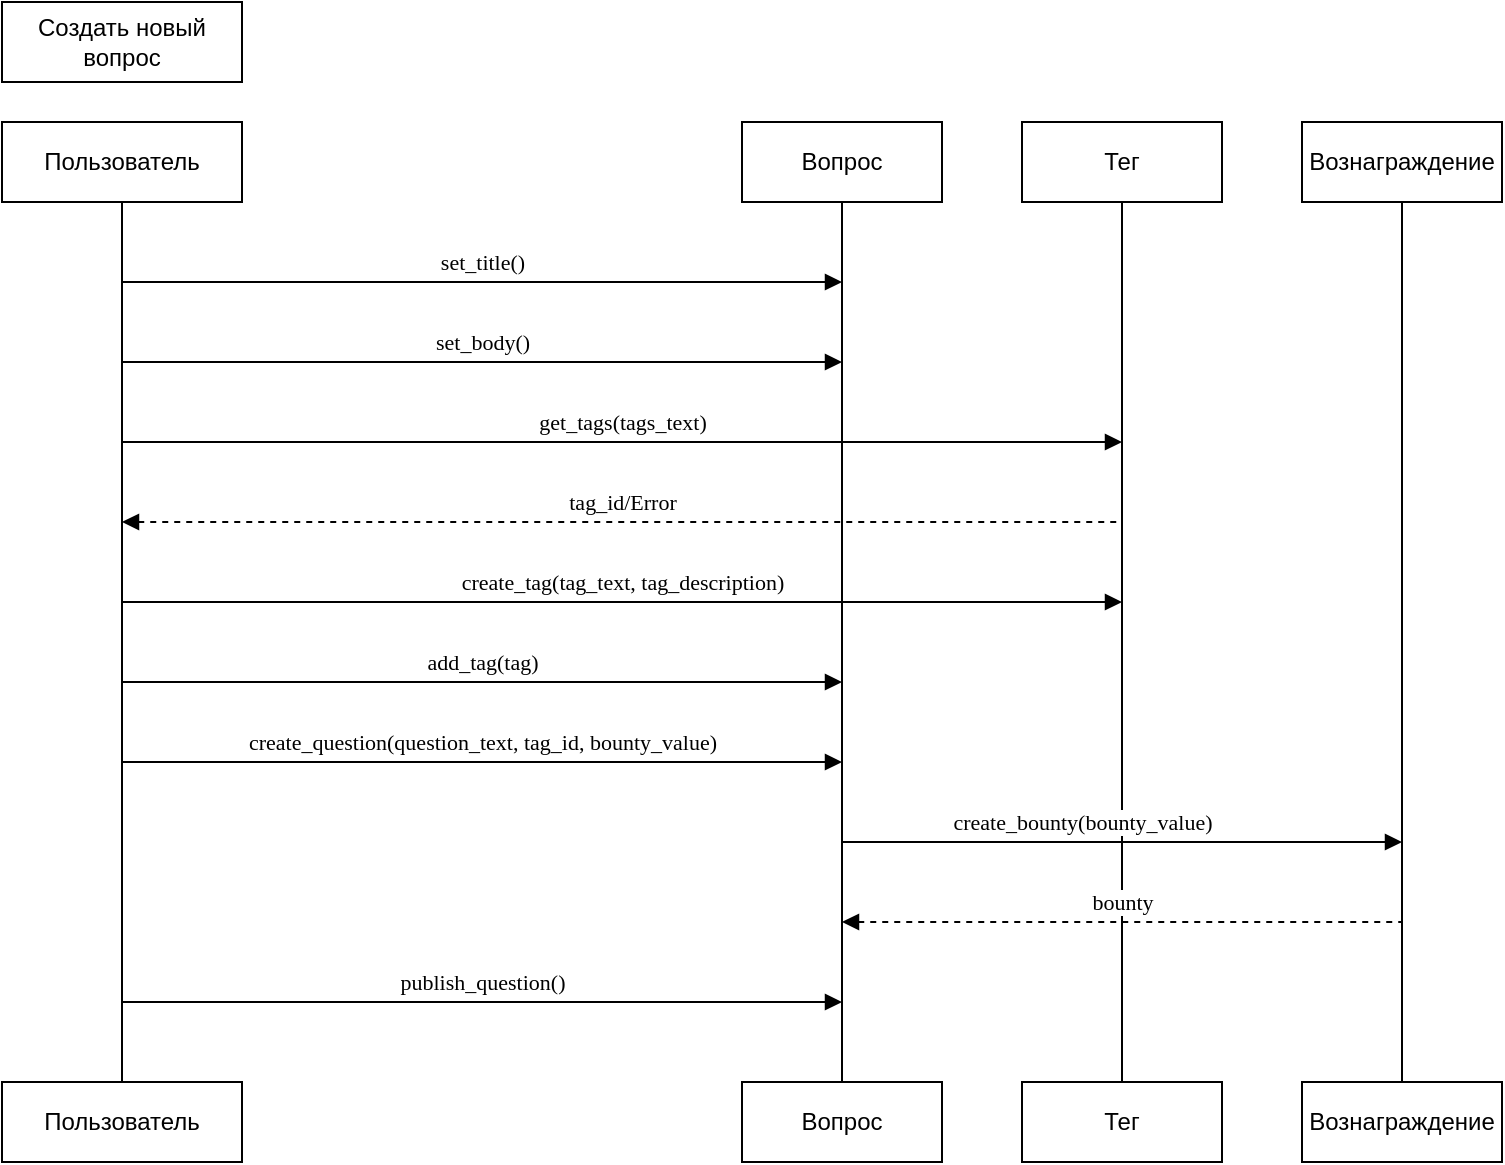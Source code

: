 <mxfile version="22.1.2" type="device" pages="2">
  <diagram id="9NqR7eS53_nkuS5NK5uy" name="Страница — 1">
    <mxGraphModel dx="1093" dy="741" grid="1" gridSize="10" guides="1" tooltips="1" connect="1" arrows="1" fold="1" page="1" pageScale="1" pageWidth="827" pageHeight="1169" math="0" shadow="0">
      <root>
        <mxCell id="0" />
        <mxCell id="1" parent="0" />
        <mxCell id="HX3siK1PZrKHmGfTQwP2-1" value="Создать новый&lt;br&gt;вопрос" style="rounded=0;whiteSpace=wrap;html=1;" parent="1" vertex="1">
          <mxGeometry x="200" y="490" width="120" height="40" as="geometry" />
        </mxCell>
        <mxCell id="HX3siK1PZrKHmGfTQwP2-2" style="edgeStyle=orthogonalEdgeStyle;rounded=0;orthogonalLoop=1;jettySize=auto;html=1;entryX=0.5;entryY=0;entryDx=0;entryDy=0;endArrow=none;endFill=0;" parent="1" source="HX3siK1PZrKHmGfTQwP2-3" target="HX3siK1PZrKHmGfTQwP2-4" edge="1">
          <mxGeometry relative="1" as="geometry" />
        </mxCell>
        <mxCell id="HX3siK1PZrKHmGfTQwP2-3" value="Пользователь" style="rounded=0;whiteSpace=wrap;html=1;" parent="1" vertex="1">
          <mxGeometry x="200" y="550" width="120" height="40" as="geometry" />
        </mxCell>
        <mxCell id="HX3siK1PZrKHmGfTQwP2-4" value="Пользователь" style="rounded=0;whiteSpace=wrap;html=1;" parent="1" vertex="1">
          <mxGeometry x="200" y="1030" width="120" height="40" as="geometry" />
        </mxCell>
        <mxCell id="HX3siK1PZrKHmGfTQwP2-5" style="edgeStyle=orthogonalEdgeStyle;rounded=0;orthogonalLoop=1;jettySize=auto;html=1;entryX=0.5;entryY=0;entryDx=0;entryDy=0;endArrow=none;endFill=0;" parent="1" source="HX3siK1PZrKHmGfTQwP2-6" target="HX3siK1PZrKHmGfTQwP2-7" edge="1">
          <mxGeometry relative="1" as="geometry" />
        </mxCell>
        <mxCell id="HX3siK1PZrKHmGfTQwP2-6" value="Вопрос" style="rounded=0;whiteSpace=wrap;html=1;" parent="1" vertex="1">
          <mxGeometry x="570" y="550" width="100" height="40" as="geometry" />
        </mxCell>
        <mxCell id="HX3siK1PZrKHmGfTQwP2-7" value="Вопрос" style="rounded=0;whiteSpace=wrap;html=1;" parent="1" vertex="1">
          <mxGeometry x="570" y="1030" width="100" height="40" as="geometry" />
        </mxCell>
        <mxCell id="HX3siK1PZrKHmGfTQwP2-8" style="edgeStyle=orthogonalEdgeStyle;rounded=0;orthogonalLoop=1;jettySize=auto;html=1;entryX=0.5;entryY=0;entryDx=0;entryDy=0;endArrow=none;endFill=0;" parent="1" source="HX3siK1PZrKHmGfTQwP2-9" target="HX3siK1PZrKHmGfTQwP2-10" edge="1">
          <mxGeometry relative="1" as="geometry" />
        </mxCell>
        <mxCell id="HX3siK1PZrKHmGfTQwP2-9" value="Тег" style="rounded=0;whiteSpace=wrap;html=1;" parent="1" vertex="1">
          <mxGeometry x="710" y="550" width="100" height="40" as="geometry" />
        </mxCell>
        <mxCell id="HX3siK1PZrKHmGfTQwP2-10" value="Тег" style="rounded=0;whiteSpace=wrap;html=1;" parent="1" vertex="1">
          <mxGeometry x="710" y="1030" width="100" height="40" as="geometry" />
        </mxCell>
        <mxCell id="HX3siK1PZrKHmGfTQwP2-11" style="edgeStyle=orthogonalEdgeStyle;rounded=0;orthogonalLoop=1;jettySize=auto;html=1;entryX=0.5;entryY=0;entryDx=0;entryDy=0;endArrow=none;endFill=0;" parent="1" source="HX3siK1PZrKHmGfTQwP2-12" target="HX3siK1PZrKHmGfTQwP2-13" edge="1">
          <mxGeometry relative="1" as="geometry" />
        </mxCell>
        <mxCell id="HX3siK1PZrKHmGfTQwP2-12" value="Вознаграждение" style="rounded=0;whiteSpace=wrap;html=1;" parent="1" vertex="1">
          <mxGeometry x="850" y="550" width="100" height="40" as="geometry" />
        </mxCell>
        <mxCell id="HX3siK1PZrKHmGfTQwP2-13" value="Вознаграждение" style="rounded=0;whiteSpace=wrap;html=1;" parent="1" vertex="1">
          <mxGeometry x="850" y="1030" width="100" height="40" as="geometry" />
        </mxCell>
        <mxCell id="HX3siK1PZrKHmGfTQwP2-14" value="" style="endArrow=block;html=1;rounded=0;endFill=1;" parent="1" edge="1">
          <mxGeometry width="50" height="50" relative="1" as="geometry">
            <mxPoint x="260" y="630" as="sourcePoint" />
            <mxPoint x="620" y="630" as="targetPoint" />
          </mxGeometry>
        </mxCell>
        <mxCell id="HX3siK1PZrKHmGfTQwP2-15" value="set_title()" style="edgeLabel;html=1;align=center;verticalAlign=middle;resizable=0;points=[];fontFamily=Consolas;" parent="HX3siK1PZrKHmGfTQwP2-14" vertex="1" connectable="0">
          <mxGeometry x="-0.0" y="1" relative="1" as="geometry">
            <mxPoint y="-9" as="offset" />
          </mxGeometry>
        </mxCell>
        <mxCell id="HX3siK1PZrKHmGfTQwP2-16" value="" style="endArrow=block;html=1;rounded=0;endFill=1;" parent="1" edge="1">
          <mxGeometry width="50" height="50" relative="1" as="geometry">
            <mxPoint x="260" y="670" as="sourcePoint" />
            <mxPoint x="620" y="670" as="targetPoint" />
          </mxGeometry>
        </mxCell>
        <mxCell id="HX3siK1PZrKHmGfTQwP2-17" value="set_body()" style="edgeLabel;html=1;align=center;verticalAlign=middle;resizable=0;points=[];fontFamily=Consolas;" parent="HX3siK1PZrKHmGfTQwP2-16" vertex="1" connectable="0">
          <mxGeometry x="-0.0" y="1" relative="1" as="geometry">
            <mxPoint y="-9" as="offset" />
          </mxGeometry>
        </mxCell>
        <mxCell id="HX3siK1PZrKHmGfTQwP2-18" value="get_tags(tags_text)" style="endArrow=block;html=1;rounded=0;fontFamily=Consolas;endFill=1;" parent="1" edge="1">
          <mxGeometry y="10" width="50" height="50" relative="1" as="geometry">
            <mxPoint x="260" y="710" as="sourcePoint" />
            <mxPoint x="760" y="710" as="targetPoint" />
            <mxPoint as="offset" />
          </mxGeometry>
        </mxCell>
        <mxCell id="HX3siK1PZrKHmGfTQwP2-19" value="tag_id/Error" style="endArrow=none;html=1;rounded=0;fontFamily=Consolas;dashed=1;endFill=0;startArrow=block;startFill=1;" parent="1" edge="1">
          <mxGeometry y="10" width="50" height="50" relative="1" as="geometry">
            <mxPoint x="260" y="750" as="sourcePoint" />
            <mxPoint x="760" y="750" as="targetPoint" />
            <mxPoint as="offset" />
          </mxGeometry>
        </mxCell>
        <mxCell id="HX3siK1PZrKHmGfTQwP2-20" value="create_tag(tag_text, tag_description)" style="endArrow=block;html=1;rounded=0;fontFamily=Consolas;endFill=1;" parent="1" edge="1">
          <mxGeometry y="10" width="50" height="50" relative="1" as="geometry">
            <mxPoint x="260" y="790" as="sourcePoint" />
            <mxPoint x="760" y="790" as="targetPoint" />
            <mxPoint as="offset" />
          </mxGeometry>
        </mxCell>
        <mxCell id="HX3siK1PZrKHmGfTQwP2-21" value="" style="endArrow=block;html=1;rounded=0;endFill=1;" parent="1" edge="1">
          <mxGeometry width="50" height="50" relative="1" as="geometry">
            <mxPoint x="260" y="830" as="sourcePoint" />
            <mxPoint x="620" y="830" as="targetPoint" />
          </mxGeometry>
        </mxCell>
        <mxCell id="HX3siK1PZrKHmGfTQwP2-22" value="add_tag(tag)" style="edgeLabel;html=1;align=center;verticalAlign=middle;resizable=0;points=[];fontFamily=Consolas;" parent="HX3siK1PZrKHmGfTQwP2-21" vertex="1" connectable="0">
          <mxGeometry x="-0.0" y="1" relative="1" as="geometry">
            <mxPoint y="-9" as="offset" />
          </mxGeometry>
        </mxCell>
        <mxCell id="HX3siK1PZrKHmGfTQwP2-23" value="" style="endArrow=block;html=1;rounded=0;endFill=1;" parent="1" edge="1">
          <mxGeometry width="50" height="50" relative="1" as="geometry">
            <mxPoint x="260" y="870" as="sourcePoint" />
            <mxPoint x="620" y="870" as="targetPoint" />
          </mxGeometry>
        </mxCell>
        <mxCell id="HX3siK1PZrKHmGfTQwP2-24" value="create_question(question_text, tag_id, bounty_value)" style="edgeLabel;html=1;align=center;verticalAlign=middle;resizable=0;points=[];fontFamily=Consolas;" parent="HX3siK1PZrKHmGfTQwP2-23" vertex="1" connectable="0">
          <mxGeometry x="-0.0" y="1" relative="1" as="geometry">
            <mxPoint y="-9" as="offset" />
          </mxGeometry>
        </mxCell>
        <mxCell id="HX3siK1PZrKHmGfTQwP2-25" value="" style="endArrow=block;html=1;rounded=0;endFill=1;" parent="1" edge="1">
          <mxGeometry width="50" height="50" relative="1" as="geometry">
            <mxPoint x="620" y="910" as="sourcePoint" />
            <mxPoint x="900" y="910" as="targetPoint" />
          </mxGeometry>
        </mxCell>
        <mxCell id="HX3siK1PZrKHmGfTQwP2-26" value="create_bounty(bounty_value)" style="edgeLabel;html=1;align=center;verticalAlign=middle;resizable=0;points=[];fontFamily=Consolas;" parent="HX3siK1PZrKHmGfTQwP2-25" vertex="1" connectable="0">
          <mxGeometry x="-0.0" y="1" relative="1" as="geometry">
            <mxPoint x="-20" y="-9" as="offset" />
          </mxGeometry>
        </mxCell>
        <mxCell id="HX3siK1PZrKHmGfTQwP2-27" value="bounty" style="endArrow=none;html=1;rounded=0;fontFamily=Consolas;dashed=1;endFill=0;startArrow=block;startFill=1;" parent="1" edge="1">
          <mxGeometry y="10" width="50" height="50" relative="1" as="geometry">
            <mxPoint x="620" y="950" as="sourcePoint" />
            <mxPoint x="900" y="950" as="targetPoint" />
            <mxPoint as="offset" />
          </mxGeometry>
        </mxCell>
        <mxCell id="HX3siK1PZrKHmGfTQwP2-28" value="" style="endArrow=block;html=1;rounded=0;endFill=1;" parent="1" edge="1">
          <mxGeometry width="50" height="50" relative="1" as="geometry">
            <mxPoint x="260" y="990" as="sourcePoint" />
            <mxPoint x="620" y="990" as="targetPoint" />
          </mxGeometry>
        </mxCell>
        <mxCell id="HX3siK1PZrKHmGfTQwP2-29" value="publish_question()" style="edgeLabel;html=1;align=center;verticalAlign=middle;resizable=0;points=[];fontFamily=Consolas;" parent="HX3siK1PZrKHmGfTQwP2-28" vertex="1" connectable="0">
          <mxGeometry x="-0.0" y="1" relative="1" as="geometry">
            <mxPoint y="-9" as="offset" />
          </mxGeometry>
        </mxCell>
      </root>
    </mxGraphModel>
  </diagram>
  <diagram id="nNIMAuOALdho0FkWaxmc" name="Страница — 2">
    <mxGraphModel dx="1887" dy="1280" grid="1" gridSize="10" guides="1" tooltips="1" connect="1" arrows="1" fold="1" page="1" pageScale="1" pageWidth="827" pageHeight="1169" math="0" shadow="0">
      <root>
        <mxCell id="0" />
        <mxCell id="1" parent="0" />
        <mxCell id="RkZHe4MjvtKQHm1w3T6i-22" style="edgeStyle=orthogonalEdgeStyle;rounded=0;orthogonalLoop=1;jettySize=auto;html=1;" edge="1" parent="1" source="RkZHe4MjvtKQHm1w3T6i-1" target="RkZHe4MjvtKQHm1w3T6i-2">
          <mxGeometry relative="1" as="geometry" />
        </mxCell>
        <mxCell id="RkZHe4MjvtKQHm1w3T6i-1" value="" style="ellipse;whiteSpace=wrap;html=1;" vertex="1" parent="1">
          <mxGeometry x="319" width="30" height="30" as="geometry" />
        </mxCell>
        <mxCell id="RkZHe4MjvtKQHm1w3T6i-23" style="edgeStyle=orthogonalEdgeStyle;rounded=0;orthogonalLoop=1;jettySize=auto;html=1;" edge="1" parent="1" source="RkZHe4MjvtKQHm1w3T6i-2" target="RkZHe4MjvtKQHm1w3T6i-4">
          <mxGeometry relative="1" as="geometry" />
        </mxCell>
        <mxCell id="RkZHe4MjvtKQHm1w3T6i-2" value="Пользователь входит в приложение" style="rounded=0;whiteSpace=wrap;html=1;" vertex="1" parent="1">
          <mxGeometry x="274" y="70" width="120" height="60" as="geometry" />
        </mxCell>
        <mxCell id="RkZHe4MjvtKQHm1w3T6i-24" style="edgeStyle=orthogonalEdgeStyle;rounded=0;orthogonalLoop=1;jettySize=auto;html=1;" edge="1" parent="1" source="RkZHe4MjvtKQHm1w3T6i-4" target="RkZHe4MjvtKQHm1w3T6i-5">
          <mxGeometry relative="1" as="geometry" />
        </mxCell>
        <mxCell id="RkZHe4MjvtKQHm1w3T6i-25" style="edgeStyle=orthogonalEdgeStyle;rounded=0;orthogonalLoop=1;jettySize=auto;html=1;entryX=0.5;entryY=0;entryDx=0;entryDy=0;" edge="1" parent="1" source="RkZHe4MjvtKQHm1w3T6i-4" target="RkZHe4MjvtKQHm1w3T6i-8">
          <mxGeometry relative="1" as="geometry" />
        </mxCell>
        <mxCell id="RkZHe4MjvtKQHm1w3T6i-26" value="ДА" style="edgeLabel;html=1;align=center;verticalAlign=middle;resizable=0;points=[];" vertex="1" connectable="0" parent="RkZHe4MjvtKQHm1w3T6i-25">
          <mxGeometry x="-0.198" relative="1" as="geometry">
            <mxPoint as="offset" />
          </mxGeometry>
        </mxCell>
        <mxCell id="RkZHe4MjvtKQHm1w3T6i-4" value="Есть ли аккаунт" style="rhombus;whiteSpace=wrap;html=1;" vertex="1" parent="1">
          <mxGeometry x="276.5" y="165" width="115" height="90" as="geometry" />
        </mxCell>
        <mxCell id="RkZHe4MjvtKQHm1w3T6i-27" style="edgeStyle=orthogonalEdgeStyle;rounded=0;orthogonalLoop=1;jettySize=auto;html=1;" edge="1" parent="1" source="RkZHe4MjvtKQHm1w3T6i-5" target="RkZHe4MjvtKQHm1w3T6i-7">
          <mxGeometry relative="1" as="geometry" />
        </mxCell>
        <mxCell id="RkZHe4MjvtKQHm1w3T6i-5" value="Регистрация" style="rounded=0;whiteSpace=wrap;html=1;" vertex="1" parent="1">
          <mxGeometry x="449" y="180" width="120" height="60" as="geometry" />
        </mxCell>
        <mxCell id="RkZHe4MjvtKQHm1w3T6i-28" style="edgeStyle=orthogonalEdgeStyle;rounded=0;orthogonalLoop=1;jettySize=auto;html=1;" edge="1" parent="1" source="RkZHe4MjvtKQHm1w3T6i-7" target="RkZHe4MjvtKQHm1w3T6i-8">
          <mxGeometry relative="1" as="geometry" />
        </mxCell>
        <mxCell id="RkZHe4MjvtKQHm1w3T6i-30" value="Успешно" style="edgeLabel;html=1;align=center;verticalAlign=middle;resizable=0;points=[];" vertex="1" connectable="0" parent="RkZHe4MjvtKQHm1w3T6i-28">
          <mxGeometry x="-0.146" y="1" relative="1" as="geometry">
            <mxPoint as="offset" />
          </mxGeometry>
        </mxCell>
        <mxCell id="RkZHe4MjvtKQHm1w3T6i-29" style="edgeStyle=orthogonalEdgeStyle;rounded=0;orthogonalLoop=1;jettySize=auto;html=1;entryX=1;entryY=0.5;entryDx=0;entryDy=0;" edge="1" parent="1" source="RkZHe4MjvtKQHm1w3T6i-7" target="RkZHe4MjvtKQHm1w3T6i-5">
          <mxGeometry relative="1" as="geometry">
            <Array as="points">
              <mxPoint x="589" y="330" />
              <mxPoint x="589" y="210" />
            </Array>
          </mxGeometry>
        </mxCell>
        <mxCell id="RkZHe4MjvtKQHm1w3T6i-31" value="НЕ прошла &lt;br&gt;валидация" style="edgeLabel;html=1;align=center;verticalAlign=middle;resizable=0;points=[];" vertex="1" connectable="0" parent="RkZHe4MjvtKQHm1w3T6i-29">
          <mxGeometry x="0.107" y="2" relative="1" as="geometry">
            <mxPoint as="offset" />
          </mxGeometry>
        </mxCell>
        <mxCell id="RkZHe4MjvtKQHm1w3T6i-7" value="Валидация регистрации" style="rhombus;whiteSpace=wrap;html=1;" vertex="1" parent="1">
          <mxGeometry x="451.5" y="275" width="115" height="110" as="geometry" />
        </mxCell>
        <mxCell id="RkZHe4MjvtKQHm1w3T6i-32" style="edgeStyle=orthogonalEdgeStyle;rounded=0;orthogonalLoop=1;jettySize=auto;html=1;" edge="1" parent="1" source="RkZHe4MjvtKQHm1w3T6i-8" target="RkZHe4MjvtKQHm1w3T6i-10">
          <mxGeometry relative="1" as="geometry" />
        </mxCell>
        <mxCell id="RkZHe4MjvtKQHm1w3T6i-8" value="Вход в аккаун" style="rounded=0;whiteSpace=wrap;html=1;" vertex="1" parent="1">
          <mxGeometry x="274" y="300" width="120" height="60" as="geometry" />
        </mxCell>
        <mxCell id="RkZHe4MjvtKQHm1w3T6i-33" style="edgeStyle=orthogonalEdgeStyle;rounded=0;orthogonalLoop=1;jettySize=auto;html=1;" edge="1" parent="1" source="RkZHe4MjvtKQHm1w3T6i-10" target="RkZHe4MjvtKQHm1w3T6i-11">
          <mxGeometry relative="1" as="geometry" />
        </mxCell>
        <mxCell id="RkZHe4MjvtKQHm1w3T6i-34" value="ДА" style="edgeLabel;html=1;align=center;verticalAlign=middle;resizable=0;points=[];" vertex="1" connectable="0" parent="RkZHe4MjvtKQHm1w3T6i-33">
          <mxGeometry x="-0.125" y="-2" relative="1" as="geometry">
            <mxPoint as="offset" />
          </mxGeometry>
        </mxCell>
        <mxCell id="RkZHe4MjvtKQHm1w3T6i-35" style="edgeStyle=orthogonalEdgeStyle;rounded=0;orthogonalLoop=1;jettySize=auto;html=1;" edge="1" parent="1" source="RkZHe4MjvtKQHm1w3T6i-10" target="RkZHe4MjvtKQHm1w3T6i-17">
          <mxGeometry relative="1" as="geometry" />
        </mxCell>
        <mxCell id="RkZHe4MjvtKQHm1w3T6i-36" value="НЕТ" style="edgeLabel;html=1;align=center;verticalAlign=middle;resizable=0;points=[];" vertex="1" connectable="0" parent="RkZHe4MjvtKQHm1w3T6i-35">
          <mxGeometry x="-0.219" y="2" relative="1" as="geometry">
            <mxPoint as="offset" />
          </mxGeometry>
        </mxCell>
        <mxCell id="RkZHe4MjvtKQHm1w3T6i-10" value="Использовать свою библиотеку" style="rhombus;whiteSpace=wrap;html=1;" vertex="1" parent="1">
          <mxGeometry x="257.5" y="400" width="153" height="105" as="geometry" />
        </mxCell>
        <mxCell id="RkZHe4MjvtKQHm1w3T6i-37" style="edgeStyle=orthogonalEdgeStyle;rounded=0;orthogonalLoop=1;jettySize=auto;html=1;" edge="1" parent="1" source="RkZHe4MjvtKQHm1w3T6i-11" target="RkZHe4MjvtKQHm1w3T6i-14">
          <mxGeometry relative="1" as="geometry" />
        </mxCell>
        <mxCell id="RkZHe4MjvtKQHm1w3T6i-11" value="Переход в детали книги из библиотеки" style="rounded=0;whiteSpace=wrap;html=1;" vertex="1" parent="1">
          <mxGeometry x="459" y="422.5" width="120" height="60" as="geometry" />
        </mxCell>
        <mxCell id="RkZHe4MjvtKQHm1w3T6i-14" value="Чтение книги&amp;nbsp;" style="rounded=0;whiteSpace=wrap;html=1;" vertex="1" parent="1">
          <mxGeometry x="459" y="550" width="120" height="60" as="geometry" />
        </mxCell>
        <mxCell id="RkZHe4MjvtKQHm1w3T6i-41" style="edgeStyle=orthogonalEdgeStyle;rounded=0;orthogonalLoop=1;jettySize=auto;html=1;" edge="1" parent="1" source="RkZHe4MjvtKQHm1w3T6i-16" target="RkZHe4MjvtKQHm1w3T6i-18">
          <mxGeometry relative="1" as="geometry" />
        </mxCell>
        <mxCell id="RkZHe4MjvtKQHm1w3T6i-42" value="НЕТ" style="edgeLabel;html=1;align=center;verticalAlign=middle;resizable=0;points=[];" vertex="1" connectable="0" parent="RkZHe4MjvtKQHm1w3T6i-41">
          <mxGeometry x="-0.229" relative="1" as="geometry">
            <mxPoint as="offset" />
          </mxGeometry>
        </mxCell>
        <mxCell id="RkZHe4MjvtKQHm1w3T6i-43" style="edgeStyle=orthogonalEdgeStyle;rounded=0;orthogonalLoop=1;jettySize=auto;html=1;" edge="1" parent="1" source="RkZHe4MjvtKQHm1w3T6i-16" target="RkZHe4MjvtKQHm1w3T6i-39">
          <mxGeometry relative="1" as="geometry" />
        </mxCell>
        <mxCell id="RkZHe4MjvtKQHm1w3T6i-44" value="ДА" style="edgeLabel;html=1;align=center;verticalAlign=middle;resizable=0;points=[];" vertex="1" connectable="0" parent="RkZHe4MjvtKQHm1w3T6i-43">
          <mxGeometry x="-0.056" y="-3" relative="1" as="geometry">
            <mxPoint as="offset" />
          </mxGeometry>
        </mxCell>
        <mxCell id="RkZHe4MjvtKQHm1w3T6i-16" value="Использование поиска" style="rhombus;whiteSpace=wrap;html=1;" vertex="1" parent="1">
          <mxGeometry x="255.25" y="650" width="157.5" height="100" as="geometry" />
        </mxCell>
        <mxCell id="RkZHe4MjvtKQHm1w3T6i-38" style="edgeStyle=orthogonalEdgeStyle;rounded=0;orthogonalLoop=1;jettySize=auto;html=1;" edge="1" parent="1" source="RkZHe4MjvtKQHm1w3T6i-17" target="RkZHe4MjvtKQHm1w3T6i-16">
          <mxGeometry relative="1" as="geometry" />
        </mxCell>
        <mxCell id="RkZHe4MjvtKQHm1w3T6i-17" value="Поиск книги в катологе" style="rounded=0;whiteSpace=wrap;html=1;" vertex="1" parent="1">
          <mxGeometry x="271.5" y="550" width="125" height="60" as="geometry" />
        </mxCell>
        <mxCell id="RkZHe4MjvtKQHm1w3T6i-55" style="edgeStyle=orthogonalEdgeStyle;rounded=0;orthogonalLoop=1;jettySize=auto;html=1;" edge="1" parent="1" source="RkZHe4MjvtKQHm1w3T6i-18" target="RkZHe4MjvtKQHm1w3T6i-54">
          <mxGeometry relative="1" as="geometry" />
        </mxCell>
        <mxCell id="RkZHe4MjvtKQHm1w3T6i-18" value="Переход в детали книги" style="rounded=0;whiteSpace=wrap;html=1;" vertex="1" parent="1">
          <mxGeometry x="274" y="790" width="120" height="60" as="geometry" />
        </mxCell>
        <mxCell id="RkZHe4MjvtKQHm1w3T6i-61" style="edgeStyle=orthogonalEdgeStyle;rounded=0;orthogonalLoop=1;jettySize=auto;html=1;" edge="1" parent="1" source="RkZHe4MjvtKQHm1w3T6i-19" target="RkZHe4MjvtKQHm1w3T6i-20">
          <mxGeometry relative="1" as="geometry" />
        </mxCell>
        <mxCell id="RkZHe4MjvtKQHm1w3T6i-62" value="НЕТ" style="edgeLabel;html=1;align=center;verticalAlign=middle;resizable=0;points=[];" vertex="1" connectable="0" parent="RkZHe4MjvtKQHm1w3T6i-61">
          <mxGeometry x="-0.183" relative="1" as="geometry">
            <mxPoint as="offset" />
          </mxGeometry>
        </mxCell>
        <mxCell id="RkZHe4MjvtKQHm1w3T6i-63" style="edgeStyle=orthogonalEdgeStyle;rounded=0;orthogonalLoop=1;jettySize=auto;html=1;" edge="1" parent="1" source="RkZHe4MjvtKQHm1w3T6i-19" target="RkZHe4MjvtKQHm1w3T6i-21">
          <mxGeometry relative="1" as="geometry" />
        </mxCell>
        <mxCell id="RkZHe4MjvtKQHm1w3T6i-64" value="ДА" style="edgeLabel;html=1;align=center;verticalAlign=middle;resizable=0;points=[];" vertex="1" connectable="0" parent="RkZHe4MjvtKQHm1w3T6i-63">
          <mxGeometry x="-0.636" y="1" relative="1" as="geometry">
            <mxPoint as="offset" />
          </mxGeometry>
        </mxCell>
        <mxCell id="RkZHe4MjvtKQHm1w3T6i-19" value="Чтение книги" style="rhombus;whiteSpace=wrap;html=1;" vertex="1" parent="1">
          <mxGeometry x="278" y="1010" width="112" height="80" as="geometry" />
        </mxCell>
        <mxCell id="RkZHe4MjvtKQHm1w3T6i-20" value="Заказ книги" style="rounded=0;whiteSpace=wrap;html=1;" vertex="1" parent="1">
          <mxGeometry x="449" y="1020" width="117.5" height="60" as="geometry" />
        </mxCell>
        <mxCell id="RkZHe4MjvtKQHm1w3T6i-21" value="" style="ellipse;whiteSpace=wrap;html=1;aspect=fixed;" vertex="1" parent="1">
          <mxGeometry x="319" y="1120" width="30" height="30" as="geometry" />
        </mxCell>
        <mxCell id="RkZHe4MjvtKQHm1w3T6i-45" style="edgeStyle=orthogonalEdgeStyle;rounded=0;orthogonalLoop=1;jettySize=auto;html=1;entryX=1;entryY=0.5;entryDx=0;entryDy=0;" edge="1" parent="1" source="RkZHe4MjvtKQHm1w3T6i-39" target="RkZHe4MjvtKQHm1w3T6i-18">
          <mxGeometry relative="1" as="geometry">
            <Array as="points">
              <mxPoint x="519" y="820" />
            </Array>
          </mxGeometry>
        </mxCell>
        <mxCell id="RkZHe4MjvtKQHm1w3T6i-39" value="Найдена нужная книга" style="rounded=0;whiteSpace=wrap;html=1;" vertex="1" parent="1">
          <mxGeometry x="459" y="670" width="120" height="60" as="geometry" />
        </mxCell>
        <mxCell id="RkZHe4MjvtKQHm1w3T6i-56" style="edgeStyle=orthogonalEdgeStyle;rounded=0;orthogonalLoop=1;jettySize=auto;html=1;entryX=0;entryY=0.5;entryDx=0;entryDy=0;" edge="1" parent="1" source="RkZHe4MjvtKQHm1w3T6i-54" target="RkZHe4MjvtKQHm1w3T6i-10">
          <mxGeometry relative="1" as="geometry">
            <Array as="points">
              <mxPoint x="238" y="930" />
              <mxPoint x="238" y="453" />
            </Array>
          </mxGeometry>
        </mxCell>
        <mxCell id="RkZHe4MjvtKQHm1w3T6i-57" value="НЕТ" style="edgeLabel;html=1;align=center;verticalAlign=middle;resizable=0;points=[];" vertex="1" connectable="0" parent="RkZHe4MjvtKQHm1w3T6i-56">
          <mxGeometry x="-0.067" y="3" relative="1" as="geometry">
            <mxPoint as="offset" />
          </mxGeometry>
        </mxCell>
        <mxCell id="RkZHe4MjvtKQHm1w3T6i-58" style="edgeStyle=orthogonalEdgeStyle;rounded=0;orthogonalLoop=1;jettySize=auto;html=1;" edge="1" parent="1" source="RkZHe4MjvtKQHm1w3T6i-54" target="RkZHe4MjvtKQHm1w3T6i-19">
          <mxGeometry relative="1" as="geometry" />
        </mxCell>
        <mxCell id="RkZHe4MjvtKQHm1w3T6i-59" value="ДА" style="edgeLabel;html=1;align=center;verticalAlign=middle;resizable=0;points=[];" vertex="1" connectable="0" parent="RkZHe4MjvtKQHm1w3T6i-58">
          <mxGeometry x="-0.151" y="-2" relative="1" as="geometry">
            <mxPoint y="3" as="offset" />
          </mxGeometry>
        </mxCell>
        <mxCell id="RkZHe4MjvtKQHm1w3T6i-54" value="Найдена нужная книга" style="rhombus;whiteSpace=wrap;html=1;" vertex="1" parent="1">
          <mxGeometry x="270.25" y="880" width="127.5" height="100" as="geometry" />
        </mxCell>
      </root>
    </mxGraphModel>
  </diagram>
</mxfile>
